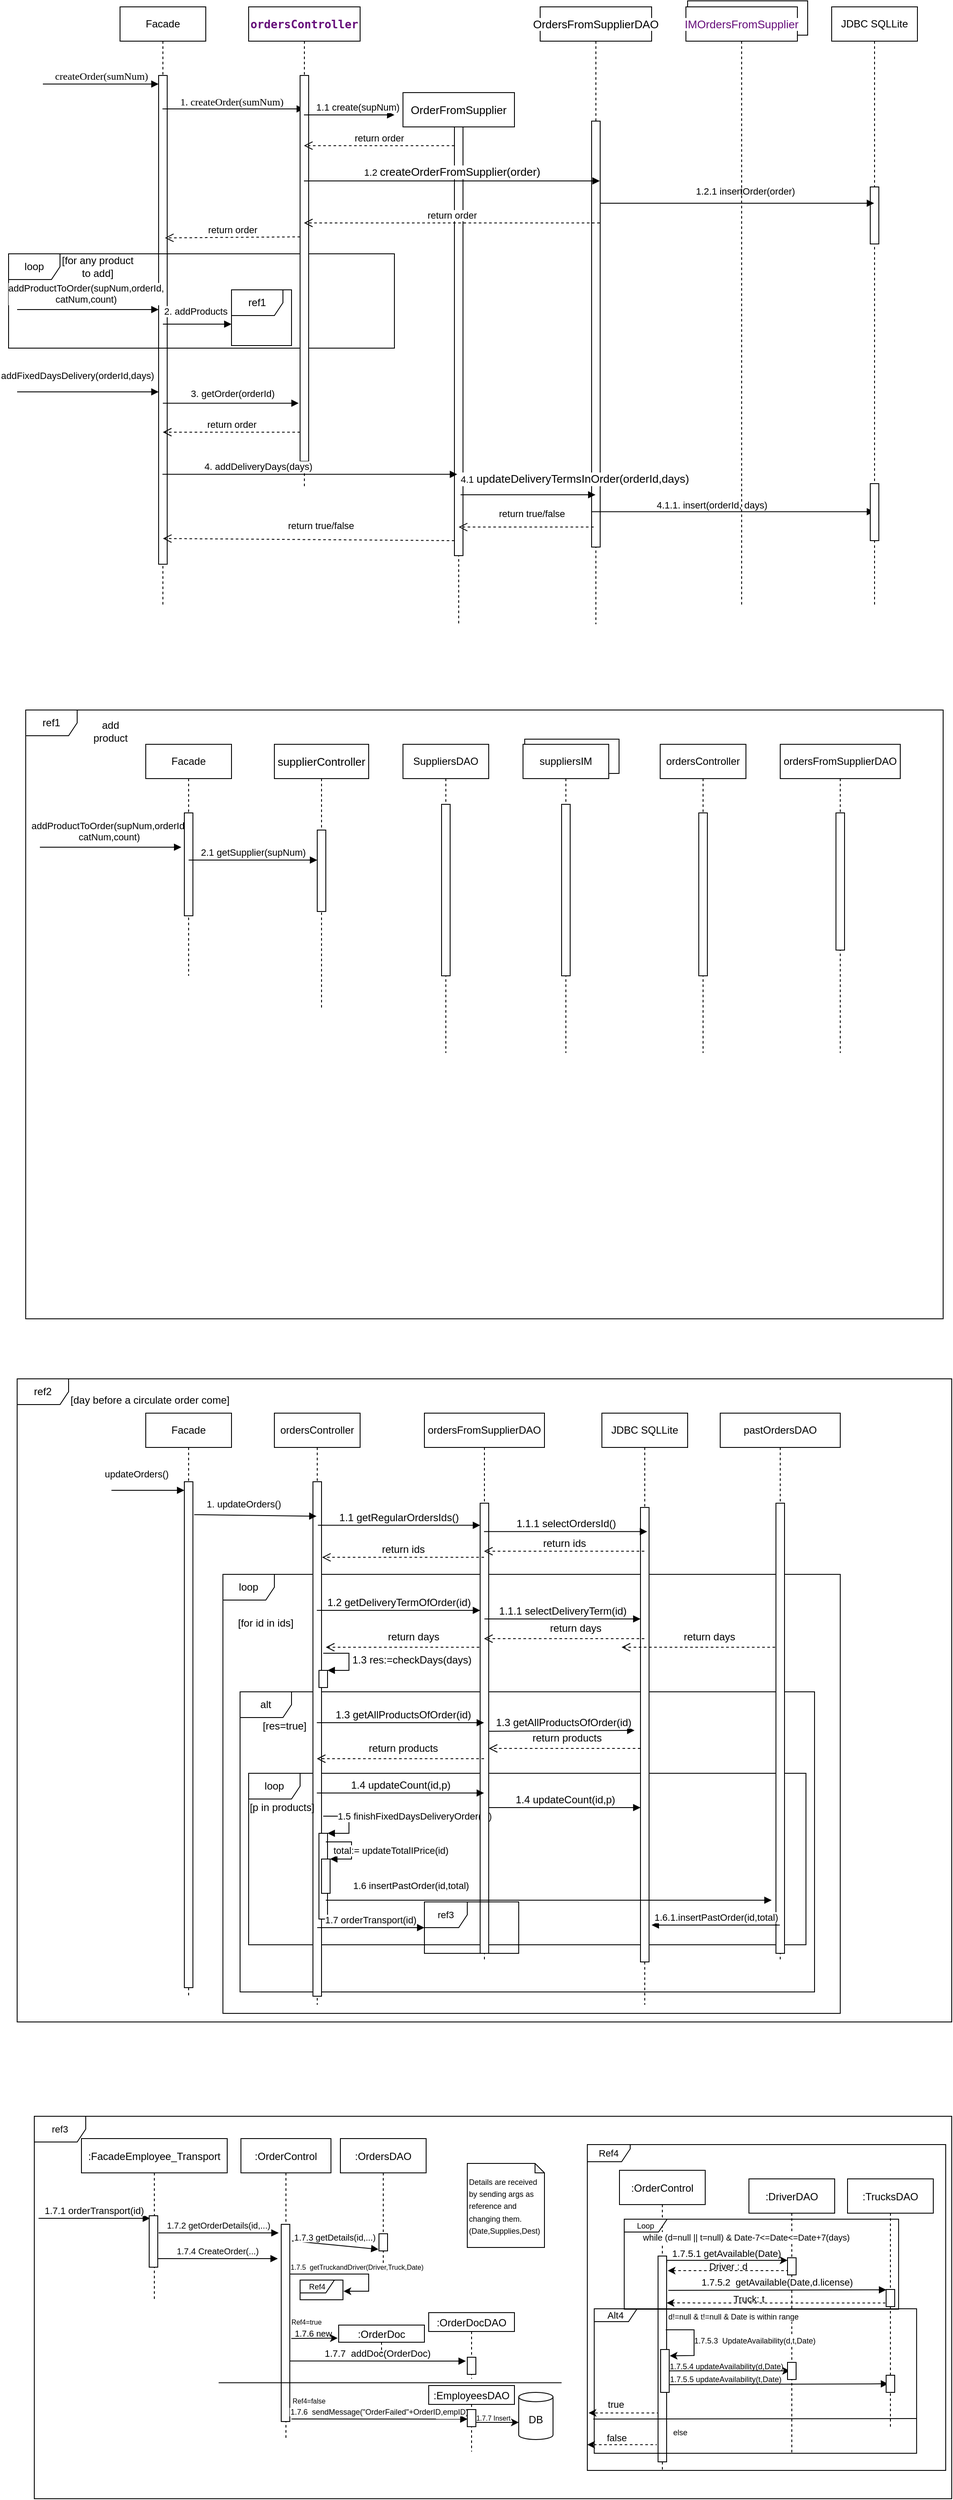 <mxfile version="19.0.2" type="device"><diagram id="cPBLE0KKitC4MTnRT4KW" name="‫עמוד-1‬"><mxGraphModel dx="1887" dy="1180" grid="1" gridSize="10" guides="1" tooltips="1" connect="1" arrows="1" fold="1" page="1" pageScale="1" pageWidth="1169" pageHeight="827" math="0" shadow="0"><root><mxCell id="0"/><mxCell id="1" parent="0"/><mxCell id="WtmdSHkWDEPnyB81uLNE-88" value="ref2" style="shape=umlFrame;whiteSpace=wrap;html=1;fontFamily=Helvetica;fontColor=#000000;" parent="1" vertex="1"><mxGeometry x="20" y="1670" width="1090" height="750" as="geometry"/></mxCell><mxCell id="pAGz-KxnGS4Rv9tB_no6-17" value="loop" style="shape=umlFrame;whiteSpace=wrap;html=1;fontFamily=Helvetica;fontSize=12;" parent="1" vertex="1"><mxGeometry x="260" y="1898" width="720" height="512" as="geometry"/></mxCell><mxCell id="pAGz-KxnGS4Rv9tB_no6-19" value="alt" style="shape=umlFrame;whiteSpace=wrap;html=1;fontFamily=Helvetica;fontSize=12;" parent="1" vertex="1"><mxGeometry x="280" y="2035" width="670" height="350" as="geometry"/></mxCell><mxCell id="pAGz-KxnGS4Rv9tB_no6-31" value="loop" style="shape=umlFrame;whiteSpace=wrap;html=1;fontFamily=Helvetica;fontSize=12;" parent="1" vertex="1"><mxGeometry x="290" y="2130" width="650" height="200" as="geometry"/></mxCell><mxCell id="WtmdSHkWDEPnyB81uLNE-85" value="Object" style="html=1;fontFamily=Helvetica;fontColor=#000000;" parent="1" vertex="1"><mxGeometry x="612" y="924" width="110" height="40" as="geometry"/></mxCell><mxCell id="WtmdSHkWDEPnyB81uLNE-64" value="Object" style="html=1;fontFamily=Helvetica;" parent="1" vertex="1"><mxGeometry x="802" y="63" width="140" height="40" as="geometry"/></mxCell><mxCell id="WtmdSHkWDEPnyB81uLNE-1" value="Facade" style="shape=umlLifeline;perimeter=lifelinePerimeter;whiteSpace=wrap;html=1;container=1;collapsible=0;recursiveResize=0;outlineConnect=0;" parent="1" vertex="1"><mxGeometry x="140" y="70" width="100" height="700" as="geometry"/></mxCell><mxCell id="WtmdSHkWDEPnyB81uLNE-18" value="createOrder(sumNum)" style="html=1;verticalAlign=bottom;endArrow=block;entryX=0;entryY=0;labelBackgroundColor=none;fontFamily=Verdana;fontSize=12;edgeStyle=elbowEdgeStyle;elbow=vertical;" parent="WtmdSHkWDEPnyB81uLNE-1" edge="1"><mxGeometry relative="1" as="geometry"><mxPoint x="-90" y="90" as="sourcePoint"/><mxPoint x="45" y="90" as="targetPoint"/><mxPoint as="offset"/></mxGeometry></mxCell><mxCell id="WtmdSHkWDEPnyB81uLNE-33" value="" style="html=1;points=[];perimeter=orthogonalPerimeter;" parent="WtmdSHkWDEPnyB81uLNE-1" vertex="1"><mxGeometry x="45" y="80" width="10" height="570" as="geometry"/></mxCell><mxCell id="WtmdSHkWDEPnyB81uLNE-49" value="addFixedDaysDelivery(orderId,days)" style="html=1;verticalAlign=bottom;endArrow=block;rounded=0;fontFamily=Helvetica;" parent="WtmdSHkWDEPnyB81uLNE-1" edge="1"><mxGeometry x="-0.151" y="10" width="80" relative="1" as="geometry"><mxPoint x="-120" y="449" as="sourcePoint"/><mxPoint x="45" y="449" as="targetPoint"/><mxPoint as="offset"/></mxGeometry></mxCell><mxCell id="WtmdSHkWDEPnyB81uLNE-71" value="loop" style="shape=umlFrame;whiteSpace=wrap;html=1;fontFamily=Helvetica;" parent="WtmdSHkWDEPnyB81uLNE-1" vertex="1"><mxGeometry x="-130" y="288" width="450" height="110" as="geometry"/></mxCell><mxCell id="WtmdSHkWDEPnyB81uLNE-16" value="1. createOrder(sumNum)" style="html=1;verticalAlign=bottom;endArrow=block;labelBackgroundColor=none;fontFamily=Verdana;fontSize=12;edgeStyle=elbowEdgeStyle;elbow=vertical;" parent="1" edge="1"><mxGeometry x="-0.024" y="-1" relative="1" as="geometry"><mxPoint x="189.5" y="189" as="sourcePoint"/><mxPoint as="offset"/><Array as="points"><mxPoint x="270" y="189"/><mxPoint x="280" y="62"/><mxPoint x="690" y="62"/></Array><mxPoint x="354.5" y="189" as="targetPoint"/></mxGeometry></mxCell><mxCell id="WtmdSHkWDEPnyB81uLNE-3" value="ref1" style="shape=umlFrame;whiteSpace=wrap;html=1;" parent="1" vertex="1"><mxGeometry x="30" y="890" width="1070" height="710" as="geometry"/></mxCell><mxCell id="WtmdSHkWDEPnyB81uLNE-32" value="&lt;pre style=&quot;background-color: rgb(255, 255, 255); font-family: &amp;quot;JetBrains Mono&amp;quot;, monospace; font-size: 9.8pt;&quot;&gt;&lt;span style=&quot;color:#660e7a;font-weight:bold;&quot;&gt;ordersController&lt;/span&gt;&lt;/pre&gt;" style="shape=umlLifeline;perimeter=lifelinePerimeter;whiteSpace=wrap;html=1;container=1;collapsible=0;recursiveResize=0;outlineConnect=0;" parent="1" vertex="1"><mxGeometry x="290" y="70" width="130" height="560" as="geometry"/></mxCell><mxCell id="WtmdSHkWDEPnyB81uLNE-40" value="" style="html=1;points=[];perimeter=orthogonalPerimeter;" parent="WtmdSHkWDEPnyB81uLNE-32" vertex="1"><mxGeometry x="60" y="80" width="10" height="450" as="geometry"/></mxCell><mxCell id="WtmdSHkWDEPnyB81uLNE-52" value="ref1" style="shape=umlFrame;whiteSpace=wrap;html=1;fontFamily=Helvetica;" parent="WtmdSHkWDEPnyB81uLNE-32" vertex="1"><mxGeometry x="-20" y="330" width="70" height="65" as="geometry"/></mxCell><mxCell id="WtmdSHkWDEPnyB81uLNE-59" value="return order" style="html=1;verticalAlign=bottom;endArrow=open;dashed=1;endSize=8;rounded=0;fontFamily=Helvetica;" parent="WtmdSHkWDEPnyB81uLNE-32" edge="1"><mxGeometry relative="1" as="geometry"><mxPoint x="60" y="496" as="sourcePoint"/><mxPoint x="-100.071" y="496" as="targetPoint"/></mxGeometry></mxCell><mxCell id="WtmdSHkWDEPnyB81uLNE-34" value="&lt;pre style=&quot;background-color: rgb(255, 255, 255); font-size: 9.8pt;&quot;&gt;&lt;font face=&quot;Helvetica&quot;&gt;OrderFromSupplier&lt;/font&gt;&lt;/pre&gt;" style="shape=umlLifeline;perimeter=lifelinePerimeter;whiteSpace=wrap;html=1;container=1;collapsible=0;recursiveResize=0;outlineConnect=0;" parent="1" vertex="1"><mxGeometry x="470" y="170" width="130" height="620" as="geometry"/></mxCell><mxCell id="WtmdSHkWDEPnyB81uLNE-36" value="" style="html=1;points=[];perimeter=orthogonalPerimeter;" parent="WtmdSHkWDEPnyB81uLNE-34" vertex="1"><mxGeometry x="60" y="40" width="10" height="500" as="geometry"/></mxCell><mxCell id="WtmdSHkWDEPnyB81uLNE-70" value="return true/false" style="html=1;verticalAlign=bottom;endArrow=open;dashed=1;endSize=8;rounded=0;fontFamily=Helvetica;exitX=0.24;exitY=0.953;exitDx=0;exitDy=0;exitPerimeter=0;" parent="WtmdSHkWDEPnyB81uLNE-34" edge="1"><mxGeometry x="-0.083" y="-7" relative="1" as="geometry"><mxPoint x="60.0" y="522.503" as="sourcePoint"/><mxPoint x="-280" y="520" as="targetPoint"/><mxPoint as="offset"/></mxGeometry></mxCell><mxCell id="WtmdSHkWDEPnyB81uLNE-35" value="1.1 create(supNum)" style="html=1;verticalAlign=bottom;endArrow=block;rounded=0;" parent="1" edge="1"><mxGeometry x="0.162" width="80" relative="1" as="geometry"><mxPoint x="354.5" y="196" as="sourcePoint"/><mxPoint x="460" y="196" as="targetPoint"/><mxPoint x="1" as="offset"/></mxGeometry></mxCell><mxCell id="WtmdSHkWDEPnyB81uLNE-37" value="return order" style="html=1;verticalAlign=bottom;endArrow=open;dashed=1;endSize=8;rounded=0;exitX=0;exitY=0.236;exitDx=0;exitDy=0;exitPerimeter=0;" parent="1" edge="1"><mxGeometry relative="1" as="geometry"><mxPoint x="530" y="231.84" as="sourcePoint"/><mxPoint x="354.5" y="231.84" as="targetPoint"/></mxGeometry></mxCell><mxCell id="WtmdSHkWDEPnyB81uLNE-39" value="&lt;pre style=&quot;background-color: rgb(255, 255, 255); font-size: 9.8pt;&quot;&gt;&lt;font face=&quot;Helvetica&quot;&gt;OrdersFromSupplierDAO&lt;/font&gt;&lt;/pre&gt;" style="shape=umlLifeline;perimeter=lifelinePerimeter;whiteSpace=wrap;html=1;container=1;collapsible=0;recursiveResize=0;outlineConnect=0;" parent="1" vertex="1"><mxGeometry x="630" y="70" width="130" height="720" as="geometry"/></mxCell><mxCell id="WtmdSHkWDEPnyB81uLNE-41" value="" style="html=1;points=[];perimeter=orthogonalPerimeter;" parent="WtmdSHkWDEPnyB81uLNE-39" vertex="1"><mxGeometry x="60" y="133.25" width="10" height="496.75" as="geometry"/></mxCell><mxCell id="WtmdSHkWDEPnyB81uLNE-68" value="4.1.1. insert(orderId, days)" style="html=1;verticalAlign=bottom;endArrow=block;rounded=0;fontFamily=Helvetica;" parent="WtmdSHkWDEPnyB81uLNE-39" target="WtmdSHkWDEPnyB81uLNE-44" edge="1"><mxGeometry x="-0.15" y="-1" width="80" relative="1" as="geometry"><mxPoint x="60" y="588.75" as="sourcePoint"/><mxPoint x="140" y="588.75" as="targetPoint"/><mxPoint as="offset"/></mxGeometry></mxCell><mxCell id="WtmdSHkWDEPnyB81uLNE-42" value="1.2&amp;nbsp;&lt;span style=&quot;font-size: 9.8pt;&quot;&gt;createOrderFromSupplier(order)&lt;/span&gt;" style="html=1;verticalAlign=bottom;endArrow=block;rounded=0;" parent="1" edge="1"><mxGeometry width="80" relative="1" as="geometry"><mxPoint x="354.5" y="273" as="sourcePoint"/><mxPoint x="699.5" y="273" as="targetPoint"/></mxGeometry></mxCell><mxCell id="WtmdSHkWDEPnyB81uLNE-43" value="return order" style="html=1;verticalAlign=bottom;endArrow=open;dashed=1;endSize=8;rounded=0;fontFamily=Helvetica;" parent="1" edge="1"><mxGeometry relative="1" as="geometry"><mxPoint x="699.5" y="322" as="sourcePoint"/><mxPoint x="354.5" y="322" as="targetPoint"/></mxGeometry></mxCell><mxCell id="WtmdSHkWDEPnyB81uLNE-44" value="JDBC SQLLite" style="shape=umlLifeline;perimeter=lifelinePerimeter;whiteSpace=wrap;html=1;container=1;collapsible=0;recursiveResize=0;outlineConnect=0;" parent="1" vertex="1"><mxGeometry x="970" y="70" width="100" height="700" as="geometry"/></mxCell><mxCell id="WtmdSHkWDEPnyB81uLNE-45" value="" style="html=1;points=[];perimeter=orthogonalPerimeter;" parent="WtmdSHkWDEPnyB81uLNE-44" vertex="1"><mxGeometry x="45" y="210" width="10" height="66.5" as="geometry"/></mxCell><mxCell id="WtmdSHkWDEPnyB81uLNE-66" value="" style="html=1;points=[];perimeter=orthogonalPerimeter;" parent="WtmdSHkWDEPnyB81uLNE-44" vertex="1"><mxGeometry x="45" y="556" width="10" height="66.5" as="geometry"/></mxCell><mxCell id="WtmdSHkWDEPnyB81uLNE-47" value="1.2.1 insertOrder(order)" style="html=1;verticalAlign=bottom;endArrow=block;rounded=0;fontFamily=Helvetica;" parent="1" target="WtmdSHkWDEPnyB81uLNE-44" edge="1"><mxGeometry x="0.058" y="5" width="80" relative="1" as="geometry"><mxPoint x="699.5" y="299" as="sourcePoint"/><mxPoint x="889.5" y="299" as="targetPoint"/><mxPoint as="offset"/></mxGeometry></mxCell><mxCell id="WtmdSHkWDEPnyB81uLNE-51" value="addProductToOrder(supNum,orderId,&lt;br&gt;catNum,count)" style="html=1;verticalAlign=bottom;endArrow=block;rounded=0;fontFamily=Helvetica;" parent="1" edge="1"><mxGeometry x="-0.03" y="3" width="80" relative="1" as="geometry"><mxPoint x="20" y="423" as="sourcePoint"/><mxPoint x="185" y="423" as="targetPoint"/><mxPoint as="offset"/></mxGeometry></mxCell><mxCell id="WtmdSHkWDEPnyB81uLNE-53" value="" style="html=1;verticalAlign=bottom;endArrow=block;rounded=0;fontFamily=Helvetica;" parent="1" edge="1"><mxGeometry width="80" relative="1" as="geometry"><mxPoint x="190" y="440" as="sourcePoint"/><mxPoint x="270" y="440" as="targetPoint"/></mxGeometry></mxCell><mxCell id="WtmdSHkWDEPnyB81uLNE-57" value="2. addProducts" style="edgeLabel;html=1;align=center;verticalAlign=middle;resizable=0;points=[];fontFamily=Helvetica;" parent="WtmdSHkWDEPnyB81uLNE-53" vertex="1" connectable="0"><mxGeometry x="-0.178" y="9" relative="1" as="geometry"><mxPoint x="5" y="-6" as="offset"/></mxGeometry></mxCell><mxCell id="WtmdSHkWDEPnyB81uLNE-55" value="3. getOrder(orderId)" style="html=1;verticalAlign=bottom;endArrow=block;rounded=0;fontFamily=Helvetica;entryX=-0.16;entryY=0.796;entryDx=0;entryDy=0;entryPerimeter=0;" parent="1" edge="1"><mxGeometry x="0.013" y="2" width="80" relative="1" as="geometry"><mxPoint x="189.929" y="532.2" as="sourcePoint"/><mxPoint x="348.4" y="532.2" as="targetPoint"/><mxPoint x="1" as="offset"/></mxGeometry></mxCell><mxCell id="WtmdSHkWDEPnyB81uLNE-48" value="return order" style="html=1;verticalAlign=bottom;endArrow=open;dashed=1;endSize=8;rounded=0;fontFamily=Helvetica;exitX=0;exitY=0.456;exitDx=0;exitDy=0;exitPerimeter=0;entryX=0.737;entryY=0.397;entryDx=0;entryDy=0;entryPerimeter=0;" parent="1" edge="1"><mxGeometry relative="1" as="geometry"><mxPoint x="350" y="338.2" as="sourcePoint"/><mxPoint x="192.37" y="339.44" as="targetPoint"/></mxGeometry></mxCell><mxCell id="WtmdSHkWDEPnyB81uLNE-62" value="4. addDeliveryDays(days)" style="html=1;verticalAlign=bottom;endArrow=block;rounded=0;fontFamily=Helvetica;entryX=0.32;entryY=0.928;entryDx=0;entryDy=0;entryPerimeter=0;" parent="1" edge="1"><mxGeometry x="-0.357" width="80" relative="1" as="geometry"><mxPoint x="189.5" y="615.16" as="sourcePoint"/><mxPoint x="533.2" y="615.16" as="targetPoint"/><mxPoint x="1" as="offset"/></mxGeometry></mxCell><mxCell id="WtmdSHkWDEPnyB81uLNE-63" value="&lt;pre style=&quot;background-color: rgb(255, 255, 255); font-size: 9.8pt;&quot;&gt;&lt;span style=&quot;color: rgb(102, 14, 122);&quot;&gt;&lt;font style=&quot;&quot; face=&quot;Helvetica&quot;&gt;IMOrdersFromSupplier&lt;/font&gt;&lt;/span&gt;&lt;/pre&gt;" style="shape=umlLifeline;perimeter=lifelinePerimeter;whiteSpace=wrap;html=1;container=1;collapsible=0;recursiveResize=0;outlineConnect=0;fontFamily=Helvetica;" parent="1" vertex="1"><mxGeometry x="800" y="70" width="130" height="700" as="geometry"/></mxCell><mxCell id="WtmdSHkWDEPnyB81uLNE-65" value="4.1&amp;nbsp;&lt;span style=&quot;font-size: 9.8pt;&quot;&gt;updateDeliveryTermsInOrder(orderId,days)&lt;/span&gt;" style="html=1;verticalAlign=bottom;endArrow=block;rounded=0;fontFamily=Helvetica;exitX=0.72;exitY=0.91;exitDx=0;exitDy=0;exitPerimeter=0;" parent="1" edge="1"><mxGeometry x="0.689" y="8" width="80" relative="1" as="geometry"><mxPoint x="537.2" y="639" as="sourcePoint"/><mxPoint x="694.5" y="639" as="targetPoint"/><mxPoint as="offset"/></mxGeometry></mxCell><mxCell id="WtmdSHkWDEPnyB81uLNE-69" value="return true/false" style="html=1;verticalAlign=bottom;endArrow=open;dashed=1;endSize=8;rounded=0;fontFamily=Helvetica;exitX=0.24;exitY=0.953;exitDx=0;exitDy=0;exitPerimeter=0;" parent="1" source="WtmdSHkWDEPnyB81uLNE-41" target="WtmdSHkWDEPnyB81uLNE-34" edge="1"><mxGeometry x="-0.083" y="-7" relative="1" as="geometry"><mxPoint x="410" y="760" as="sourcePoint"/><mxPoint x="330" y="760" as="targetPoint"/><mxPoint as="offset"/></mxGeometry></mxCell><mxCell id="WtmdSHkWDEPnyB81uLNE-72" value="[for any product to add]" style="text;html=1;strokeColor=none;fillColor=none;align=center;verticalAlign=middle;whiteSpace=wrap;rounded=0;fontFamily=Helvetica;" parent="1" vertex="1"><mxGeometry x="69" y="358" width="90" height="30" as="geometry"/></mxCell><mxCell id="WtmdSHkWDEPnyB81uLNE-73" value="add product" style="text;html=1;strokeColor=none;fillColor=none;align=center;verticalAlign=middle;whiteSpace=wrap;rounded=0;fontFamily=Helvetica;" parent="1" vertex="1"><mxGeometry x="99" y="900" width="60" height="30" as="geometry"/></mxCell><mxCell id="WtmdSHkWDEPnyB81uLNE-74" value="addProductToOrder(supNum,orderId,&lt;br&gt;catNum,count)" style="html=1;verticalAlign=bottom;endArrow=block;rounded=0;fontFamily=Helvetica;" parent="1" edge="1"><mxGeometry x="-0.03" y="3" width="80" relative="1" as="geometry"><mxPoint x="46.5" y="1050" as="sourcePoint"/><mxPoint x="211.5" y="1050" as="targetPoint"/><mxPoint as="offset"/></mxGeometry></mxCell><mxCell id="WtmdSHkWDEPnyB81uLNE-75" value="Facade" style="shape=umlLifeline;perimeter=lifelinePerimeter;whiteSpace=wrap;html=1;container=1;collapsible=0;recursiveResize=0;outlineConnect=0;" parent="1" vertex="1"><mxGeometry x="170" y="930" width="100" height="270" as="geometry"/></mxCell><mxCell id="WtmdSHkWDEPnyB81uLNE-77" value="" style="html=1;points=[];perimeter=orthogonalPerimeter;" parent="WtmdSHkWDEPnyB81uLNE-75" vertex="1"><mxGeometry x="45" y="80" width="10" height="120" as="geometry"/></mxCell><mxCell id="WtmdSHkWDEPnyB81uLNE-80" value="&lt;pre style=&quot;background-color: rgb(255, 255, 255); font-size: 9.8pt;&quot;&gt;&lt;font style=&quot;&quot; face=&quot;Helvetica&quot;&gt;supplierController&lt;/font&gt;&lt;/pre&gt;" style="shape=umlLifeline;perimeter=lifelinePerimeter;whiteSpace=wrap;html=1;container=1;collapsible=0;recursiveResize=0;outlineConnect=0;fontFamily=Helvetica;" parent="1" vertex="1"><mxGeometry x="320" y="930" width="110" height="310" as="geometry"/></mxCell><mxCell id="WtmdSHkWDEPnyB81uLNE-82" value="" style="html=1;points=[];perimeter=orthogonalPerimeter;fontFamily=Helvetica;fontColor=#000000;" parent="WtmdSHkWDEPnyB81uLNE-80" vertex="1"><mxGeometry x="50" y="100" width="10" height="95" as="geometry"/></mxCell><mxCell id="WtmdSHkWDEPnyB81uLNE-81" value="2.1 getSupplier(supNum)" style="html=1;verticalAlign=bottom;endArrow=block;rounded=0;fontFamily=Helvetica;fontColor=#000000;" parent="1" source="WtmdSHkWDEPnyB81uLNE-75" target="WtmdSHkWDEPnyB81uLNE-82" edge="1"><mxGeometry width="80" relative="1" as="geometry"><mxPoint x="440" y="1080" as="sourcePoint"/><mxPoint x="370" y="1080" as="targetPoint"/></mxGeometry></mxCell><mxCell id="WtmdSHkWDEPnyB81uLNE-83" value="SuppliersDAO" style="shape=umlLifeline;perimeter=lifelinePerimeter;whiteSpace=wrap;html=1;container=1;collapsible=0;recursiveResize=0;outlineConnect=0;fontFamily=Helvetica;fontColor=#000000;" parent="1" vertex="1"><mxGeometry x="470" y="930" width="100" height="360" as="geometry"/></mxCell><mxCell id="pAGz-KxnGS4Rv9tB_no6-53" value="" style="html=1;points=[];perimeter=orthogonalPerimeter;fontFamily=Helvetica;fontSize=11;" parent="WtmdSHkWDEPnyB81uLNE-83" vertex="1"><mxGeometry x="45" y="70" width="10" height="200" as="geometry"/></mxCell><mxCell id="WtmdSHkWDEPnyB81uLNE-84" value="suppliersIM" style="shape=umlLifeline;perimeter=lifelinePerimeter;whiteSpace=wrap;html=1;container=1;collapsible=0;recursiveResize=0;outlineConnect=0;fontFamily=Helvetica;fontColor=#000000;" parent="1" vertex="1"><mxGeometry x="610" y="930" width="100" height="360" as="geometry"/></mxCell><mxCell id="pAGz-KxnGS4Rv9tB_no6-52" value="" style="html=1;points=[];perimeter=orthogonalPerimeter;fontFamily=Helvetica;fontSize=11;" parent="WtmdSHkWDEPnyB81uLNE-84" vertex="1"><mxGeometry x="45" y="70" width="10" height="200" as="geometry"/></mxCell><mxCell id="WtmdSHkWDEPnyB81uLNE-86" value="ordersController" style="shape=umlLifeline;perimeter=lifelinePerimeter;whiteSpace=wrap;html=1;container=1;collapsible=0;recursiveResize=0;outlineConnect=0;fontFamily=Helvetica;fontColor=#000000;" parent="1" vertex="1"><mxGeometry x="770" y="930" width="100" height="360" as="geometry"/></mxCell><mxCell id="pAGz-KxnGS4Rv9tB_no6-54" value="" style="html=1;points=[];perimeter=orthogonalPerimeter;fontFamily=Helvetica;fontSize=11;" parent="WtmdSHkWDEPnyB81uLNE-86" vertex="1"><mxGeometry x="45" y="80" width="10" height="190" as="geometry"/></mxCell><mxCell id="WtmdSHkWDEPnyB81uLNE-87" value="ordersFromSupplierDAO" style="shape=umlLifeline;perimeter=lifelinePerimeter;whiteSpace=wrap;html=1;container=1;collapsible=0;recursiveResize=0;outlineConnect=0;fontFamily=Helvetica;fontColor=#000000;" parent="1" vertex="1"><mxGeometry x="910" y="930" width="140" height="360" as="geometry"/></mxCell><mxCell id="pAGz-KxnGS4Rv9tB_no6-55" value="" style="html=1;points=[];perimeter=orthogonalPerimeter;fontFamily=Helvetica;fontSize=11;" parent="WtmdSHkWDEPnyB81uLNE-87" vertex="1"><mxGeometry x="65" y="80" width="10" height="160" as="geometry"/></mxCell><mxCell id="WtmdSHkWDEPnyB81uLNE-89" value="[day before a circulate order come]" style="text;html=1;strokeColor=none;fillColor=none;align=center;verticalAlign=middle;whiteSpace=wrap;rounded=0;fontFamily=Helvetica;fontColor=#000000;" parent="1" vertex="1"><mxGeometry x="70" y="1680" width="210" height="30" as="geometry"/></mxCell><mxCell id="pAGz-KxnGS4Rv9tB_no6-1" value="Facade" style="shape=umlLifeline;perimeter=lifelinePerimeter;whiteSpace=wrap;html=1;container=1;collapsible=0;recursiveResize=0;outlineConnect=0;" parent="1" vertex="1"><mxGeometry x="170" y="1710" width="100" height="680" as="geometry"/></mxCell><mxCell id="pAGz-KxnGS4Rv9tB_no6-2" value="" style="html=1;points=[];perimeter=orthogonalPerimeter;" parent="pAGz-KxnGS4Rv9tB_no6-1" vertex="1"><mxGeometry x="45" y="80" width="10" height="590" as="geometry"/></mxCell><mxCell id="pAGz-KxnGS4Rv9tB_no6-5" value="updateOrders()" style="html=1;verticalAlign=bottom;endArrow=block;rounded=0;" parent="pAGz-KxnGS4Rv9tB_no6-1" edge="1"><mxGeometry x="-0.294" y="10" width="80" relative="1" as="geometry"><mxPoint x="-40" y="90" as="sourcePoint"/><mxPoint x="45" y="90" as="targetPoint"/><mxPoint x="-1" as="offset"/></mxGeometry></mxCell><mxCell id="pAGz-KxnGS4Rv9tB_no6-3" value="ordersController" style="shape=umlLifeline;perimeter=lifelinePerimeter;whiteSpace=wrap;html=1;container=1;collapsible=0;recursiveResize=0;outlineConnect=0;fontFamily=Helvetica;fontColor=#000000;" parent="1" vertex="1"><mxGeometry x="320" y="1710" width="100" height="690" as="geometry"/></mxCell><mxCell id="pAGz-KxnGS4Rv9tB_no6-4" value="" style="html=1;points=[];perimeter=orthogonalPerimeter;" parent="pAGz-KxnGS4Rv9tB_no6-3" vertex="1"><mxGeometry x="45" y="80" width="10" height="600" as="geometry"/></mxCell><mxCell id="pAGz-KxnGS4Rv9tB_no6-25" value="" style="html=1;points=[];perimeter=orthogonalPerimeter;fontFamily=Helvetica;fontSize=12;" parent="pAGz-KxnGS4Rv9tB_no6-3" vertex="1"><mxGeometry x="52" y="300" width="10" height="20" as="geometry"/></mxCell><mxCell id="pAGz-KxnGS4Rv9tB_no6-26" value="1.3 res:=checkDays(days)" style="edgeStyle=orthogonalEdgeStyle;html=1;align=left;spacingLeft=2;endArrow=block;rounded=0;entryX=1;entryY=0;fontFamily=Helvetica;fontSize=12;" parent="pAGz-KxnGS4Rv9tB_no6-3" target="pAGz-KxnGS4Rv9tB_no6-25" edge="1"><mxGeometry relative="1" as="geometry"><mxPoint x="57" y="280" as="sourcePoint"/><Array as="points"><mxPoint x="87" y="280"/></Array></mxGeometry></mxCell><mxCell id="pAGz-KxnGS4Rv9tB_no6-18" value="[for id in ids]" style="text;html=1;strokeColor=none;fillColor=none;align=center;verticalAlign=middle;whiteSpace=wrap;rounded=0;fontFamily=Helvetica;fontSize=12;" parent="pAGz-KxnGS4Rv9tB_no6-3" vertex="1"><mxGeometry x="-50" y="230" width="80" height="30" as="geometry"/></mxCell><mxCell id="pAGz-KxnGS4Rv9tB_no6-38" value="" style="html=1;points=[];perimeter=orthogonalPerimeter;fontFamily=Helvetica;fontSize=11;" parent="pAGz-KxnGS4Rv9tB_no6-3" vertex="1"><mxGeometry x="52" y="490" width="10" height="100" as="geometry"/></mxCell><mxCell id="pAGz-KxnGS4Rv9tB_no6-39" value="&lt;span style=&quot;text-align: center;&quot;&gt;1.5&amp;nbsp;finishFixedDaysDeliveryOrder(id)&lt;/span&gt;" style="edgeStyle=orthogonalEdgeStyle;html=1;align=left;spacingLeft=2;endArrow=block;rounded=0;entryX=1;entryY=0;fontFamily=Helvetica;fontSize=11;" parent="pAGz-KxnGS4Rv9tB_no6-3" target="pAGz-KxnGS4Rv9tB_no6-38" edge="1"><mxGeometry x="-0.653" relative="1" as="geometry"><mxPoint x="57" y="470" as="sourcePoint"/><Array as="points"><mxPoint x="87" y="470"/></Array><mxPoint as="offset"/></mxGeometry></mxCell><mxCell id="pAGz-KxnGS4Rv9tB_no6-40" value="" style="html=1;points=[];perimeter=orthogonalPerimeter;fontFamily=Helvetica;fontSize=11;" parent="pAGz-KxnGS4Rv9tB_no6-3" vertex="1"><mxGeometry x="55" y="520" width="10" height="40" as="geometry"/></mxCell><mxCell id="pAGz-KxnGS4Rv9tB_no6-41" value="&lt;font style=&quot;font-size: 11px;&quot;&gt;total:=&amp;nbsp;updateTotalIPrice(id)&lt;/font&gt;" style="edgeStyle=orthogonalEdgeStyle;html=1;align=left;spacingLeft=2;endArrow=block;rounded=0;entryX=1;entryY=0;fontFamily=Helvetica;fontSize=11;" parent="pAGz-KxnGS4Rv9tB_no6-3" target="pAGz-KxnGS4Rv9tB_no6-40" edge="1"><mxGeometry x="1" y="-10" relative="1" as="geometry"><mxPoint x="60" y="500" as="sourcePoint"/><Array as="points"><mxPoint x="90" y="500"/></Array><mxPoint as="offset"/></mxGeometry></mxCell><mxCell id="pAGz-KxnGS4Rv9tB_no6-7" value="1. updateOrders()" style="html=1;verticalAlign=bottom;endArrow=block;rounded=0;entryX=0.42;entryY=0.067;entryDx=0;entryDy=0;entryPerimeter=0;exitX=1.148;exitY=0.065;exitDx=0;exitDy=0;exitPerimeter=0;" parent="1" source="pAGz-KxnGS4Rv9tB_no6-2" target="pAGz-KxnGS4Rv9tB_no6-4" edge="1"><mxGeometry x="-0.191" y="4" width="80" relative="1" as="geometry"><mxPoint x="230" y="1824.71" as="sourcePoint"/><mxPoint x="315" y="1824.71" as="targetPoint"/><mxPoint as="offset"/></mxGeometry></mxCell><mxCell id="pAGz-KxnGS4Rv9tB_no6-8" value="ordersFromSupplierDAO" style="shape=umlLifeline;perimeter=lifelinePerimeter;whiteSpace=wrap;html=1;container=1;collapsible=0;recursiveResize=0;outlineConnect=0;fontFamily=Helvetica;fontColor=#000000;" parent="1" vertex="1"><mxGeometry x="495" y="1710" width="140" height="640" as="geometry"/></mxCell><mxCell id="pAGz-KxnGS4Rv9tB_no6-10" value="" style="html=1;points=[];perimeter=orthogonalPerimeter;fontFamily=Helvetica;" parent="pAGz-KxnGS4Rv9tB_no6-8" vertex="1"><mxGeometry x="65" y="105" width="10" height="525" as="geometry"/></mxCell><mxCell id="pAGz-KxnGS4Rv9tB_no6-24" value="return days" style="html=1;verticalAlign=bottom;endArrow=open;dashed=1;endSize=8;rounded=0;fontFamily=Helvetica;fontSize=12;" parent="pAGz-KxnGS4Rv9tB_no6-8" edge="1"><mxGeometry x="-0.128" y="-3" relative="1" as="geometry"><mxPoint x="64" y="273" as="sourcePoint"/><mxPoint x="-115" y="273" as="targetPoint"/><mxPoint x="1" as="offset"/></mxGeometry></mxCell><mxCell id="pAGz-KxnGS4Rv9tB_no6-48" value="ref3" style="shape=umlFrame;whiteSpace=wrap;html=1;fontFamily=Helvetica;fontSize=11;width=50;height=30;" parent="pAGz-KxnGS4Rv9tB_no6-8" vertex="1"><mxGeometry y="570" width="110" height="60" as="geometry"/></mxCell><mxCell id="pAGz-KxnGS4Rv9tB_no6-9" value="&lt;font style=&quot;font-size: 12px;&quot;&gt;1.1&amp;nbsp;getRegularOrdersIds()&lt;/font&gt;" style="html=1;verticalAlign=bottom;endArrow=block;rounded=0;exitX=0.58;exitY=0.473;exitDx=0;exitDy=0;exitPerimeter=0;" parent="1" target="pAGz-KxnGS4Rv9tB_no6-10" edge="1"><mxGeometry width="80" relative="1" as="geometry"><mxPoint x="370.8" y="1840.76" as="sourcePoint"/><mxPoint x="564.5" y="1840.76" as="targetPoint"/></mxGeometry></mxCell><mxCell id="pAGz-KxnGS4Rv9tB_no6-11" value="return ids" style="html=1;verticalAlign=bottom;endArrow=open;dashed=1;endSize=8;rounded=0;fontFamily=Helvetica;fontSize=12;entryX=1.06;entryY=0.593;entryDx=0;entryDy=0;entryPerimeter=0;" parent="1" edge="1"><mxGeometry relative="1" as="geometry"><mxPoint x="564.5" y="1878.16" as="sourcePoint"/><mxPoint x="375.6" y="1878.16" as="targetPoint"/></mxGeometry></mxCell><mxCell id="pAGz-KxnGS4Rv9tB_no6-12" value="JDBC SQLLite" style="shape=umlLifeline;perimeter=lifelinePerimeter;whiteSpace=wrap;html=1;container=1;collapsible=0;recursiveResize=0;outlineConnect=0;" parent="1" vertex="1"><mxGeometry x="702" y="1710" width="100" height="690" as="geometry"/></mxCell><mxCell id="pAGz-KxnGS4Rv9tB_no6-13" value="" style="html=1;points=[];perimeter=orthogonalPerimeter;" parent="pAGz-KxnGS4Rv9tB_no6-12" vertex="1"><mxGeometry x="45" y="110" width="10" height="530" as="geometry"/></mxCell><mxCell id="pAGz-KxnGS4Rv9tB_no6-21" value="1.1.1 selectDeliveryTerm(id)" style="html=1;verticalAlign=bottom;endArrow=block;rounded=0;fontFamily=Helvetica;fontSize=12;entryX=0.528;entryY=0.414;entryDx=0;entryDy=0;entryPerimeter=0;" parent="pAGz-KxnGS4Rv9tB_no6-12" source="pAGz-KxnGS4Rv9tB_no6-8" edge="1"><mxGeometry width="80" relative="1" as="geometry"><mxPoint x="-145.3" y="240.0" as="sourcePoint"/><mxPoint x="45" y="240.0" as="targetPoint"/></mxGeometry></mxCell><mxCell id="pAGz-KxnGS4Rv9tB_no6-34" value="1.3&amp;nbsp;&lt;font style=&quot;font-size: 12px;&quot;&gt;getAllProductsOfOrder(id)&lt;/font&gt;" style="html=1;verticalAlign=bottom;endArrow=block;rounded=0;fontFamily=Helvetica;fontSize=12;" parent="pAGz-KxnGS4Rv9tB_no6-12" edge="1"><mxGeometry x="0.031" width="80" relative="1" as="geometry"><mxPoint x="-132" y="371" as="sourcePoint"/><mxPoint x="38" y="370" as="targetPoint"/><mxPoint as="offset"/></mxGeometry></mxCell><mxCell id="pAGz-KxnGS4Rv9tB_no6-35" value="return products" style="html=1;verticalAlign=bottom;endArrow=open;dashed=1;endSize=8;rounded=0;fontFamily=Helvetica;fontSize=12;" parent="pAGz-KxnGS4Rv9tB_no6-12" edge="1"><mxGeometry x="-0.031" y="-3" relative="1" as="geometry"><mxPoint x="45" y="391" as="sourcePoint"/><mxPoint x="-132" y="391" as="targetPoint"/><mxPoint as="offset"/></mxGeometry></mxCell><mxCell id="pAGz-KxnGS4Rv9tB_no6-36" value="&lt;font style=&quot;font-size: 12px;&quot;&gt;1.4&amp;nbsp;updateCount(id,p)&lt;/font&gt;" style="html=1;verticalAlign=bottom;endArrow=block;rounded=0;fontFamily=Helvetica;fontSize=12;" parent="pAGz-KxnGS4Rv9tB_no6-12" edge="1"><mxGeometry width="80" relative="1" as="geometry"><mxPoint x="-132" y="460" as="sourcePoint"/><mxPoint x="45" y="460" as="targetPoint"/></mxGeometry></mxCell><mxCell id="pAGz-KxnGS4Rv9tB_no6-15" value="1.1.1 selectOrdersId()" style="html=1;verticalAlign=bottom;endArrow=block;rounded=0;fontFamily=Helvetica;fontSize=12;entryX=0.528;entryY=0.414;entryDx=0;entryDy=0;entryPerimeter=0;" parent="1" edge="1"><mxGeometry width="80" relative="1" as="geometry"><mxPoint x="564.5" y="1848.14" as="sourcePoint"/><mxPoint x="754.8" y="1848.14" as="targetPoint"/></mxGeometry></mxCell><mxCell id="pAGz-KxnGS4Rv9tB_no6-16" value="return ids" style="html=1;verticalAlign=bottom;endArrow=open;dashed=1;endSize=8;rounded=0;fontFamily=Helvetica;fontSize=12;" parent="1" edge="1"><mxGeometry relative="1" as="geometry"><mxPoint x="751.5" y="1871" as="sourcePoint"/><mxPoint x="564.5" y="1871" as="targetPoint"/></mxGeometry></mxCell><mxCell id="pAGz-KxnGS4Rv9tB_no6-20" value="1.2&amp;nbsp;&lt;font style=&quot;font-size: 12px;&quot;&gt;getDeliveryTermOfOrder(id)&lt;/font&gt;" style="html=1;verticalAlign=bottom;endArrow=block;rounded=0;fontFamily=Helvetica;fontSize=12;" parent="1" edge="1"><mxGeometry width="80" relative="1" as="geometry"><mxPoint x="369.5" y="1940" as="sourcePoint"/><mxPoint x="560" y="1940" as="targetPoint"/></mxGeometry></mxCell><mxCell id="pAGz-KxnGS4Rv9tB_no6-23" value="return days" style="html=1;verticalAlign=bottom;endArrow=open;dashed=1;endSize=8;rounded=0;fontFamily=Helvetica;fontSize=12;" parent="1" edge="1"><mxGeometry x="-0.128" y="-3" relative="1" as="geometry"><mxPoint x="751.5" y="1973" as="sourcePoint"/><mxPoint x="564.5" y="1973" as="targetPoint"/><mxPoint x="1" as="offset"/></mxGeometry></mxCell><mxCell id="pAGz-KxnGS4Rv9tB_no6-27" value="[res=true]" style="text;html=1;strokeColor=none;fillColor=none;align=center;verticalAlign=middle;whiteSpace=wrap;rounded=0;fontFamily=Helvetica;fontSize=12;" parent="1" vertex="1"><mxGeometry x="302" y="2060" width="60" height="30" as="geometry"/></mxCell><mxCell id="pAGz-KxnGS4Rv9tB_no6-28" value="1.3&amp;nbsp;&lt;font style=&quot;font-size: 12px;&quot;&gt;getAllProductsOfOrder(id)&lt;/font&gt;" style="html=1;verticalAlign=bottom;endArrow=block;rounded=0;fontFamily=Helvetica;fontSize=12;" parent="1" edge="1"><mxGeometry x="0.031" width="80" relative="1" as="geometry"><mxPoint x="369.5" y="2071" as="sourcePoint"/><mxPoint x="564.5" y="2071" as="targetPoint"/><mxPoint as="offset"/></mxGeometry></mxCell><mxCell id="pAGz-KxnGS4Rv9tB_no6-29" value="return products" style="html=1;verticalAlign=bottom;endArrow=open;dashed=1;endSize=8;rounded=0;fontFamily=Helvetica;fontSize=12;" parent="1" edge="1"><mxGeometry x="-0.031" y="-3" relative="1" as="geometry"><mxPoint x="564.5" y="2113" as="sourcePoint"/><mxPoint x="369.5" y="2113" as="targetPoint"/><mxPoint as="offset"/></mxGeometry></mxCell><mxCell id="pAGz-KxnGS4Rv9tB_no6-32" value="[p in products]" style="text;html=1;strokeColor=none;fillColor=none;align=center;verticalAlign=middle;whiteSpace=wrap;rounded=0;fontFamily=Helvetica;fontSize=12;" parent="1" vertex="1"><mxGeometry x="289" y="2155" width="80" height="30" as="geometry"/></mxCell><mxCell id="pAGz-KxnGS4Rv9tB_no6-33" value="&lt;font style=&quot;font-size: 12px;&quot;&gt;1.4&amp;nbsp;updateCount(id,p)&lt;/font&gt;" style="html=1;verticalAlign=bottom;endArrow=block;rounded=0;fontFamily=Helvetica;fontSize=12;" parent="1" edge="1"><mxGeometry width="80" relative="1" as="geometry"><mxPoint x="369.5" y="2153" as="sourcePoint"/><mxPoint x="564.5" y="2153" as="targetPoint"/></mxGeometry></mxCell><mxCell id="pAGz-KxnGS4Rv9tB_no6-42" value="1.6 insertPastOrder(id,total)" style="html=1;verticalAlign=bottom;endArrow=block;rounded=0;fontFamily=Helvetica;fontSize=11;" parent="1" edge="1"><mxGeometry x="-0.622" y="8" width="80" relative="1" as="geometry"><mxPoint x="380" y="2278" as="sourcePoint"/><mxPoint x="900" y="2278" as="targetPoint"/><mxPoint as="offset"/></mxGeometry></mxCell><mxCell id="pAGz-KxnGS4Rv9tB_no6-43" value="pastOrdersDAO" style="shape=umlLifeline;perimeter=lifelinePerimeter;whiteSpace=wrap;html=1;container=1;collapsible=0;recursiveResize=0;outlineConnect=0;fontFamily=Helvetica;fontColor=#000000;" parent="1" vertex="1"><mxGeometry x="840" y="1710" width="140" height="640" as="geometry"/></mxCell><mxCell id="pAGz-KxnGS4Rv9tB_no6-44" value="" style="html=1;points=[];perimeter=orthogonalPerimeter;fontFamily=Helvetica;" parent="pAGz-KxnGS4Rv9tB_no6-43" vertex="1"><mxGeometry x="65" y="105" width="10" height="525" as="geometry"/></mxCell><mxCell id="pAGz-KxnGS4Rv9tB_no6-45" value="return days" style="html=1;verticalAlign=bottom;endArrow=open;dashed=1;endSize=8;rounded=0;fontFamily=Helvetica;fontSize=12;" parent="pAGz-KxnGS4Rv9tB_no6-43" edge="1"><mxGeometry x="-0.128" y="-3" relative="1" as="geometry"><mxPoint x="64" y="273" as="sourcePoint"/><mxPoint x="-115" y="273" as="targetPoint"/><mxPoint x="1" as="offset"/></mxGeometry></mxCell><mxCell id="pAGz-KxnGS4Rv9tB_no6-47" value="1.7 orderTransport(id)" style="html=1;verticalAlign=bottom;endArrow=block;rounded=0;fontFamily=Helvetica;fontSize=11;" parent="1" target="pAGz-KxnGS4Rv9tB_no6-48" edge="1"><mxGeometry width="80" relative="1" as="geometry"><mxPoint x="370" y="2310" as="sourcePoint"/><mxPoint x="450" y="2310" as="targetPoint"/><mxPoint x="-1" as="offset"/></mxGeometry></mxCell><mxCell id="pAGz-KxnGS4Rv9tB_no6-49" value="1.6.1.insertPastOrder(id,total)" style="html=1;verticalAlign=bottom;endArrow=block;rounded=0;fontFamily=Helvetica;fontSize=11;" parent="1" edge="1"><mxGeometry width="80" relative="1" as="geometry"><mxPoint x="909.5" y="2307" as="sourcePoint"/><mxPoint x="760" y="2307" as="targetPoint"/></mxGeometry></mxCell><mxCell id="pAGz-KxnGS4Rv9tB_no6-50" value="ref3" style="shape=umlFrame;whiteSpace=wrap;html=1;fontFamily=Helvetica;fontSize=11;" parent="1" vertex="1"><mxGeometry x="40" y="2530" width="1070" height="446" as="geometry"/></mxCell><mxCell id="clIOkwuzKP0bnnRMlVfx-1" value=":OrderControl" style="shape=umlLifeline;perimeter=lifelinePerimeter;container=1;collapsible=0;recursiveResize=0;rounded=0;shadow=0;strokeWidth=1;" vertex="1" parent="1"><mxGeometry x="722.5" y="2593" width="100" height="350" as="geometry"/></mxCell><mxCell id="clIOkwuzKP0bnnRMlVfx-2" value="" style="points=[];perimeter=orthogonalPerimeter;rounded=0;shadow=0;strokeWidth=1;" vertex="1" parent="clIOkwuzKP0bnnRMlVfx-1"><mxGeometry x="45" y="100" width="10" height="240" as="geometry"/></mxCell><mxCell id="clIOkwuzKP0bnnRMlVfx-3" value="" style="endArrow=classic;html=1;rounded=0;fontSize=9;entryX=1.065;entryY=0.147;entryDx=0;entryDy=0;entryPerimeter=0;" edge="1" parent="clIOkwuzKP0bnnRMlVfx-1" target="clIOkwuzKP0bnnRMlVfx-4"><mxGeometry width="50" height="50" relative="1" as="geometry"><mxPoint x="54" y="186" as="sourcePoint"/><mxPoint x="54.69" y="216.2" as="targetPoint"/><Array as="points"><mxPoint x="87" y="186"/><mxPoint x="87" y="216"/></Array></mxGeometry></mxCell><mxCell id="clIOkwuzKP0bnnRMlVfx-4" value="" style="points=[];perimeter=orthogonalPerimeter;rounded=0;shadow=0;strokeWidth=1;" vertex="1" parent="clIOkwuzKP0bnnRMlVfx-1"><mxGeometry x="48" y="209" width="10" height="50" as="geometry"/></mxCell><mxCell id="clIOkwuzKP0bnnRMlVfx-5" value="" style="edgeStyle=orthogonalEdgeStyle;rounded=0;orthogonalLoop=1;jettySize=auto;html=1;startArrow=none;startFill=0;endArrow=classic;endFill=1;exitX=1.016;exitY=0.033;exitDx=0;exitDy=0;exitPerimeter=0;" edge="1" parent="clIOkwuzKP0bnnRMlVfx-1"><mxGeometry relative="1" as="geometry"><mxPoint x="58.0" y="233.82" as="sourcePoint"/><mxPoint x="198.84" y="233.888" as="targetPoint"/><Array as="points"><mxPoint x="159.84" y="233.87"/><mxPoint x="159.84" y="233.87"/></Array></mxGeometry></mxCell><mxCell id="clIOkwuzKP0bnnRMlVfx-6" value="" style="verticalAlign=bottom;endArrow=block;entryX=0.016;entryY=0.019;shadow=0;strokeWidth=1;entryDx=0;entryDy=0;entryPerimeter=0;exitX=1.075;exitY=0.269;exitDx=0;exitDy=0;exitPerimeter=0;" edge="1" parent="clIOkwuzKP0bnnRMlVfx-1"><mxGeometry relative="1" as="geometry"><mxPoint x="58.0" y="249.97" as="sourcePoint"/><mxPoint x="313.41" y="249" as="targetPoint"/></mxGeometry></mxCell><mxCell id="clIOkwuzKP0bnnRMlVfx-7" value=":DriverDAO" style="shape=umlLifeline;perimeter=lifelinePerimeter;container=1;collapsible=0;recursiveResize=0;rounded=0;shadow=0;strokeWidth=1;" vertex="1" parent="1"><mxGeometry x="873.5" y="2603" width="100" height="320" as="geometry"/></mxCell><mxCell id="clIOkwuzKP0bnnRMlVfx-8" value="" style="points=[];perimeter=orthogonalPerimeter;rounded=0;shadow=0;strokeWidth=1;" vertex="1" parent="clIOkwuzKP0bnnRMlVfx-7"><mxGeometry x="45" y="92" width="10" height="20" as="geometry"/></mxCell><mxCell id="clIOkwuzKP0bnnRMlVfx-9" value="Truck: t" style="text;html=1;align=center;verticalAlign=middle;resizable=0;points=[];autosize=1;strokeColor=none;fillColor=none;fontSize=11;" vertex="1" parent="clIOkwuzKP0bnnRMlVfx-7"><mxGeometry x="-26" y="130" width="50" height="20" as="geometry"/></mxCell><mxCell id="clIOkwuzKP0bnnRMlVfx-10" value="" style="points=[];perimeter=orthogonalPerimeter;rounded=0;shadow=0;strokeWidth=1;" vertex="1" parent="clIOkwuzKP0bnnRMlVfx-7"><mxGeometry x="45" y="214" width="10" height="20" as="geometry"/></mxCell><mxCell id="clIOkwuzKP0bnnRMlVfx-11" value=":TrucksDAO" style="shape=umlLifeline;perimeter=lifelinePerimeter;container=1;collapsible=0;recursiveResize=0;rounded=0;shadow=0;strokeWidth=1;" vertex="1" parent="1"><mxGeometry x="988.5" y="2603" width="100" height="290" as="geometry"/></mxCell><mxCell id="clIOkwuzKP0bnnRMlVfx-12" value="" style="points=[];perimeter=orthogonalPerimeter;rounded=0;shadow=0;strokeWidth=1;" vertex="1" parent="clIOkwuzKP0bnnRMlVfx-11"><mxGeometry x="45" y="129" width="10" height="20" as="geometry"/></mxCell><mxCell id="clIOkwuzKP0bnnRMlVfx-13" value="" style="edgeStyle=orthogonalEdgeStyle;rounded=0;orthogonalLoop=1;jettySize=auto;html=1;startArrow=classic;startFill=1;endArrow=none;endFill=0;dashed=1;exitX=1.02;exitY=0.857;exitDx=0;exitDy=0;exitPerimeter=0;" edge="1" parent="clIOkwuzKP0bnnRMlVfx-11"><mxGeometry relative="1" as="geometry"><mxPoint x="-211" y="144.683" as="sourcePoint"/><mxPoint x="44" y="144.733" as="targetPoint"/><Array as="points"><mxPoint x="-36" y="145"/></Array></mxGeometry></mxCell><mxCell id="clIOkwuzKP0bnnRMlVfx-14" value="" style="points=[];perimeter=orthogonalPerimeter;rounded=0;shadow=0;strokeWidth=1;" vertex="1" parent="clIOkwuzKP0bnnRMlVfx-11"><mxGeometry x="45" y="229" width="10" height="20" as="geometry"/></mxCell><mxCell id="clIOkwuzKP0bnnRMlVfx-15" value="" style="edgeStyle=orthogonalEdgeStyle;rounded=0;orthogonalLoop=1;jettySize=auto;html=1;startArrow=none;startFill=0;endArrow=classic;endFill=1;exitX=1.016;exitY=0.033;exitDx=0;exitDy=0;exitPerimeter=0;" edge="1" parent="1" source="clIOkwuzKP0bnnRMlVfx-2" target="clIOkwuzKP0bnnRMlVfx-8"><mxGeometry relative="1" as="geometry"><mxPoint x="806.5" y="2698" as="sourcePoint"/><Array as="points"><mxPoint x="879.5" y="2698"/><mxPoint x="879.5" y="2698"/></Array></mxGeometry></mxCell><mxCell id="clIOkwuzKP0bnnRMlVfx-16" value="1.7.5.1 getAvailable(Date)" style="text;html=1;align=center;verticalAlign=middle;resizable=0;points=[];autosize=1;strokeColor=none;fillColor=none;fontSize=11;" vertex="1" parent="1"><mxGeometry x="776.5" y="2680" width="140" height="20" as="geometry"/></mxCell><mxCell id="clIOkwuzKP0bnnRMlVfx-17" value="" style="edgeStyle=orthogonalEdgeStyle;rounded=0;orthogonalLoop=1;jettySize=auto;html=1;startArrow=classic;startFill=1;endArrow=none;endFill=0;dashed=1;exitX=1.125;exitY=0.071;exitDx=0;exitDy=0;exitPerimeter=0;" edge="1" parent="1" source="clIOkwuzKP0bnnRMlVfx-2"><mxGeometry relative="1" as="geometry"><mxPoint x="806.5" y="2710.003" as="sourcePoint"/><mxPoint x="918.5" y="2710.003" as="targetPoint"/><Array as="points"/></mxGeometry></mxCell><mxCell id="clIOkwuzKP0bnnRMlVfx-18" value="Driver : d" style="text;html=1;align=center;verticalAlign=middle;resizable=0;points=[];autosize=1;strokeColor=none;fillColor=none;fontSize=11;" vertex="1" parent="1"><mxGeometry x="818.5" y="2695" width="60" height="20" as="geometry"/></mxCell><mxCell id="clIOkwuzKP0bnnRMlVfx-19" value="1.7.5.2  getAvailable(Date,d.license)" style="verticalAlign=bottom;endArrow=block;entryX=0.016;entryY=0.019;shadow=0;strokeWidth=1;entryDx=0;entryDy=0;entryPerimeter=0;" edge="1" parent="1" target="clIOkwuzKP0bnnRMlVfx-12"><mxGeometry relative="1" as="geometry"><mxPoint x="779.5" y="2733" as="sourcePoint"/><mxPoint x="980.5" y="2733" as="targetPoint"/></mxGeometry></mxCell><mxCell id="clIOkwuzKP0bnnRMlVfx-20" value="&lt;font size=&quot;1&quot;&gt;while (d=null || t=null) &amp;amp; Date-7&amp;lt;=Date&amp;lt;=Date+7(days)&lt;/font&gt;" style="text;html=1;align=center;verticalAlign=middle;resizable=0;points=[];autosize=1;strokeColor=none;fillColor=none;fontSize=11;labelBackgroundColor=default;labelBorderColor=none;" vertex="1" parent="1"><mxGeometry x="739.5" y="2661" width="260" height="20" as="geometry"/></mxCell><mxCell id="clIOkwuzKP0bnnRMlVfx-21" value="1.7.5.3&amp;nbsp; UpdateAvailability(d,t,Date)" style="text;html=1;align=center;verticalAlign=middle;resizable=0;points=[];autosize=1;strokeColor=none;fillColor=none;fontSize=9;labelBackgroundColor=default;" vertex="1" parent="1"><mxGeometry x="799.5" y="2782" width="160" height="20" as="geometry"/></mxCell><mxCell id="clIOkwuzKP0bnnRMlVfx-22" value="1.7.5.4 updateAvailability(d,Date)" style="text;html=1;align=center;verticalAlign=middle;resizable=0;points=[];autosize=1;strokeColor=none;fillColor=none;fontSize=9;" vertex="1" parent="1"><mxGeometry x="771.5" y="2812" width="150" height="20" as="geometry"/></mxCell><mxCell id="clIOkwuzKP0bnnRMlVfx-23" value="1.7.5.5 updateAvailability(t,Date)" style="text;html=1;align=center;verticalAlign=middle;resizable=0;points=[];autosize=1;strokeColor=none;fillColor=none;fontSize=9;" vertex="1" parent="1"><mxGeometry x="770.5" y="2827" width="150" height="20" as="geometry"/></mxCell><mxCell id="clIOkwuzKP0bnnRMlVfx-24" value="true" style="text;html=1;align=center;verticalAlign=middle;resizable=0;points=[];autosize=1;strokeColor=none;fillColor=none;fontSize=11;" vertex="1" parent="1"><mxGeometry x="702.5" y="2856" width="30" height="20" as="geometry"/></mxCell><mxCell id="clIOkwuzKP0bnnRMlVfx-25" value="" style="edgeStyle=orthogonalEdgeStyle;rounded=0;orthogonalLoop=1;jettySize=auto;html=1;startArrow=classic;startFill=1;endArrow=none;endFill=0;dashed=1;" edge="1" parent="1"><mxGeometry relative="1" as="geometry"><mxPoint x="685" y="2913" as="sourcePoint"/><mxPoint x="766.0" y="2913.003" as="targetPoint"/><Array as="points"><mxPoint x="686" y="2913"/></Array></mxGeometry></mxCell><mxCell id="clIOkwuzKP0bnnRMlVfx-26" value="false" style="text;html=1;align=center;verticalAlign=middle;resizable=0;points=[];autosize=1;strokeColor=none;fillColor=none;fontSize=11;" vertex="1" parent="1"><mxGeometry x="698.5" y="2895" width="40" height="20" as="geometry"/></mxCell><mxCell id="clIOkwuzKP0bnnRMlVfx-27" value="&lt;font style=&quot;font-size: 9px;&quot;&gt;d!=null &amp;amp; t!=null &amp;amp; Date is within range&lt;/font&gt;" style="text;html=1;align=center;verticalAlign=middle;resizable=0;points=[];autosize=1;strokeColor=none;fillColor=none;fontSize=11;labelBackgroundColor=default;" vertex="1" parent="1"><mxGeometry x="769.5" y="2753" width="170" height="20" as="geometry"/></mxCell><mxCell id="clIOkwuzKP0bnnRMlVfx-28" value="&lt;font style=&quot;font-size: 9px;&quot;&gt;else&lt;/font&gt;" style="text;html=1;align=center;verticalAlign=middle;resizable=0;points=[];autosize=1;strokeColor=none;fillColor=none;fontSize=11;labelBackgroundColor=default;" vertex="1" parent="1"><mxGeometry x="777.5" y="2888" width="30" height="20" as="geometry"/></mxCell><mxCell id="clIOkwuzKP0bnnRMlVfx-30" value="&lt;font style=&quot;font-size: 11px;&quot;&gt;Alt4&lt;/font&gt;" style="shape=umlFrame;whiteSpace=wrap;html=1;labelBackgroundColor=default;labelBorderColor=none;fontSize=9;width=50;height=15;" vertex="1" parent="1"><mxGeometry x="693.06" y="2754.5" width="376" height="168.5" as="geometry"/></mxCell><mxCell id="clIOkwuzKP0bnnRMlVfx-31" value="" style="endArrow=none;html=1;rounded=0;fontSize=9;exitX=-0.003;exitY=0.763;exitDx=0;exitDy=0;exitPerimeter=0;entryX=1;entryY=0.76;entryDx=0;entryDy=0;entryPerimeter=0;" edge="1" parent="1" source="clIOkwuzKP0bnnRMlVfx-30" target="clIOkwuzKP0bnnRMlVfx-30"><mxGeometry width="50" height="50" relative="1" as="geometry"><mxPoint x="829.06" y="3185" as="sourcePoint"/><mxPoint x="879.06" y="3135" as="targetPoint"/></mxGeometry></mxCell><mxCell id="clIOkwuzKP0bnnRMlVfx-32" value="" style="edgeStyle=orthogonalEdgeStyle;rounded=0;orthogonalLoop=1;jettySize=auto;html=1;startArrow=classic;startFill=1;endArrow=none;endFill=0;dashed=1;" edge="1" parent="1"><mxGeometry relative="1" as="geometry"><mxPoint x="686.5" y="2876.02" as="sourcePoint"/><mxPoint x="767.5" y="2876.023" as="targetPoint"/><Array as="points"><mxPoint x="687.5" y="2876.02"/></Array></mxGeometry></mxCell><mxCell id="clIOkwuzKP0bnnRMlVfx-33" value="Ref4" style="shape=umlFrame;whiteSpace=wrap;html=1;labelBackgroundColor=default;labelBorderColor=none;fontSize=11;width=50;height=20;" vertex="1" parent="1"><mxGeometry x="685" y="2563" width="418" height="380" as="geometry"/></mxCell><mxCell id="clIOkwuzKP0bnnRMlVfx-34" value=":FacadeEmployee_Transport" style="shape=umlLifeline;perimeter=lifelinePerimeter;container=1;collapsible=0;recursiveResize=0;rounded=0;shadow=0;strokeWidth=1;" vertex="1" parent="1"><mxGeometry x="95" y="2556" width="170" height="190" as="geometry"/></mxCell><mxCell id="clIOkwuzKP0bnnRMlVfx-35" value="" style="points=[];perimeter=orthogonalPerimeter;rounded=0;shadow=0;strokeWidth=1;" vertex="1" parent="clIOkwuzKP0bnnRMlVfx-34"><mxGeometry x="79" y="90" width="10" height="60" as="geometry"/></mxCell><mxCell id="clIOkwuzKP0bnnRMlVfx-61" value="1.7.2 getOrderDetails(id,...)" style="verticalAlign=bottom;endArrow=block;shadow=0;strokeWidth=1;fontSize=10;" edge="1" parent="clIOkwuzKP0bnnRMlVfx-34"><mxGeometry relative="1" as="geometry"><mxPoint x="90" y="110" as="sourcePoint"/><mxPoint x="230" y="110" as="targetPoint"/></mxGeometry></mxCell><mxCell id="clIOkwuzKP0bnnRMlVfx-64" value="1.7.4 CreateOrder(...)" style="verticalAlign=bottom;endArrow=block;shadow=0;strokeWidth=1;fontSize=10;" edge="1" parent="clIOkwuzKP0bnnRMlVfx-34"><mxGeometry relative="1" as="geometry"><mxPoint x="89" y="140" as="sourcePoint"/><mxPoint x="229" y="140" as="targetPoint"/></mxGeometry></mxCell><mxCell id="clIOkwuzKP0bnnRMlVfx-44" value="1.7.1 orderTransport(id)" style="verticalAlign=bottom;endArrow=block;shadow=0;strokeWidth=1;" edge="1" parent="1"><mxGeometry relative="1" as="geometry"><mxPoint x="45" y="2649" as="sourcePoint"/><mxPoint x="175" y="2649" as="targetPoint"/></mxGeometry></mxCell><mxCell id="clIOkwuzKP0bnnRMlVfx-45" value=":OrderControl" style="shape=umlLifeline;perimeter=lifelinePerimeter;container=1;collapsible=0;recursiveResize=0;rounded=0;shadow=0;strokeWidth=1;" vertex="1" parent="1"><mxGeometry x="281" y="2556" width="105" height="350" as="geometry"/></mxCell><mxCell id="clIOkwuzKP0bnnRMlVfx-46" value="" style="points=[];perimeter=orthogonalPerimeter;rounded=0;shadow=0;strokeWidth=1;" vertex="1" parent="clIOkwuzKP0bnnRMlVfx-45"><mxGeometry x="47" y="100" width="10" height="230" as="geometry"/></mxCell><mxCell id="clIOkwuzKP0bnnRMlVfx-67" value="Ref4" style="shape=umlFrame;whiteSpace=wrap;html=1;fontSize=9;width=40;height=15;" vertex="1" parent="clIOkwuzKP0bnnRMlVfx-45"><mxGeometry x="69" y="165" width="50" height="23" as="geometry"/></mxCell><mxCell id="clIOkwuzKP0bnnRMlVfx-66" value="" style="endArrow=classic;html=1;rounded=0;fontSize=9;entryX=1.012;entryY=0.567;entryDx=0;entryDy=0;entryPerimeter=0;exitX=1.005;exitY=0.625;exitDx=0;exitDy=0;exitPerimeter=0;" edge="1" parent="clIOkwuzKP0bnnRMlVfx-45" target="clIOkwuzKP0bnnRMlVfx-67"><mxGeometry width="50" height="50" relative="1" as="geometry"><mxPoint x="57" y="158" as="sourcePoint"/><mxPoint x="109" y="178" as="targetPoint"/><Array as="points"><mxPoint x="149" y="158"/><mxPoint x="149" y="178"/></Array></mxGeometry></mxCell><mxCell id="clIOkwuzKP0bnnRMlVfx-55" value="1.7.7  addDoc(OrderDoc)" style="verticalAlign=bottom;endArrow=block;shadow=0;strokeWidth=1;entryX=-0.169;entryY=0.276;entryDx=0;entryDy=0;entryPerimeter=0;" edge="1" parent="clIOkwuzKP0bnnRMlVfx-45"><mxGeometry relative="1" as="geometry"><mxPoint x="57" y="259.36" as="sourcePoint"/><mxPoint x="262.31" y="259.52" as="targetPoint"/></mxGeometry></mxCell><mxCell id="clIOkwuzKP0bnnRMlVfx-71" value="1.7.6  sendMessage(&quot;OrderFailed&quot;+OrderID,empID)" style="verticalAlign=bottom;endArrow=block;shadow=0;strokeWidth=1;entryX=-0.169;entryY=0.276;entryDx=0;entryDy=0;entryPerimeter=0;fontSize=9;" edge="1" parent="clIOkwuzKP0bnnRMlVfx-45"><mxGeometry relative="1" as="geometry"><mxPoint x="59" y="327" as="sourcePoint"/><mxPoint x="264.31" y="327.16" as="targetPoint"/></mxGeometry></mxCell><mxCell id="clIOkwuzKP0bnnRMlVfx-53" value=":OrderDocDAO" style="shape=umlLifeline;perimeter=lifelinePerimeter;container=1;collapsible=0;recursiveResize=0;rounded=0;shadow=0;strokeWidth=1;size=22;" vertex="1" parent="1"><mxGeometry x="500" y="2759" width="100" height="77" as="geometry"/></mxCell><mxCell id="clIOkwuzKP0bnnRMlVfx-54" value="" style="points=[];perimeter=orthogonalPerimeter;rounded=0;shadow=0;strokeWidth=1;" vertex="1" parent="clIOkwuzKP0bnnRMlVfx-53"><mxGeometry x="45" y="52" width="10" height="20" as="geometry"/></mxCell><mxCell id="clIOkwuzKP0bnnRMlVfx-56" value=":OrderDoc" style="shape=umlLifeline;perimeter=lifelinePerimeter;container=1;collapsible=0;recursiveResize=0;rounded=0;shadow=0;strokeWidth=1;size=20;" vertex="1" parent="1"><mxGeometry x="395" y="2773.5" width="100" height="33" as="geometry"/></mxCell><mxCell id="clIOkwuzKP0bnnRMlVfx-57" value=":OrdersDAO" style="shape=umlLifeline;perimeter=lifelinePerimeter;container=1;collapsible=0;recursiveResize=0;rounded=0;shadow=0;strokeWidth=1;" vertex="1" parent="1"><mxGeometry x="397" y="2556" width="100" height="147" as="geometry"/></mxCell><mxCell id="clIOkwuzKP0bnnRMlVfx-58" value="" style="points=[];perimeter=orthogonalPerimeter;rounded=0;shadow=0;strokeWidth=1;" vertex="1" parent="clIOkwuzKP0bnnRMlVfx-57"><mxGeometry x="45" y="111" width="10" height="20" as="geometry"/></mxCell><mxCell id="clIOkwuzKP0bnnRMlVfx-62" value="1.7.3 getDetails(id,...)" style="verticalAlign=bottom;endArrow=block;shadow=0;strokeWidth=1;exitX=1.241;exitY=0.084;exitDx=0;exitDy=0;exitPerimeter=0;fontSize=10;entryX=-0.059;entryY=0.907;entryDx=0;entryDy=0;entryPerimeter=0;" edge="1" parent="1" source="clIOkwuzKP0bnnRMlVfx-46" target="clIOkwuzKP0bnnRMlVfx-58"><mxGeometry relative="1" as="geometry"><mxPoint x="337" y="2676" as="sourcePoint"/><mxPoint x="425" y="2676" as="targetPoint"/></mxGeometry></mxCell><mxCell id="clIOkwuzKP0bnnRMlVfx-63" value="&lt;font style=&quot;font-size: 9px;&quot;&gt;Details are received by sending args as reference and changing them.&lt;br&gt;(Date,Supplies,Dest)&lt;br&gt;&lt;/font&gt;" style="shape=note;whiteSpace=wrap;html=1;backgroundOutline=1;darkOpacity=0.05;size=11;align=left;" vertex="1" parent="1"><mxGeometry x="545" y="2585" width="90" height="98" as="geometry"/></mxCell><mxCell id="clIOkwuzKP0bnnRMlVfx-68" value="1.7.5&amp;nbsp; getTruckandDriver(Driver,Truck,Date)" style="text;html=1;align=center;verticalAlign=middle;resizable=0;points=[];autosize=1;strokeColor=none;fillColor=none;fontSize=8;labelBackgroundColor=default;" vertex="1" parent="1"><mxGeometry x="331" y="2696" width="170" height="20" as="geometry"/></mxCell><mxCell id="clIOkwuzKP0bnnRMlVfx-69" value="" style="endArrow=classic;html=1;rounded=0;fontSize=10;entryX=-0.011;entryY=0.4;entryDx=0;entryDy=0;entryPerimeter=0;exitX=1.165;exitY=0.589;exitDx=0;exitDy=0;exitPerimeter=0;" edge="1" parent="1"><mxGeometry width="50" height="50" relative="1" as="geometry"><mxPoint x="339.65" y="2789.13" as="sourcePoint"/><mxPoint x="393.9" y="2788.7" as="targetPoint"/></mxGeometry></mxCell><mxCell id="clIOkwuzKP0bnnRMlVfx-70" value="1.7.6 new" style="text;html=1;align=center;verticalAlign=middle;resizable=0;points=[];autosize=1;strokeColor=none;fillColor=none;fontSize=10;" vertex="1" parent="1"><mxGeometry x="335" y="2773" width="60" height="20" as="geometry"/></mxCell><mxCell id="clIOkwuzKP0bnnRMlVfx-73" value="Ref4=true" style="text;html=1;align=center;verticalAlign=middle;resizable=0;points=[];autosize=1;strokeColor=none;fillColor=none;fontSize=8;" vertex="1" parent="1"><mxGeometry x="332" y="2760" width="50" height="20" as="geometry"/></mxCell><mxCell id="clIOkwuzKP0bnnRMlVfx-74" value="Ref4=false" style="text;html=1;align=center;verticalAlign=middle;resizable=0;points=[];autosize=1;strokeColor=none;fillColor=none;fontSize=8;" vertex="1" parent="1"><mxGeometry x="335" y="2851.75" width="50" height="20" as="geometry"/></mxCell><mxCell id="clIOkwuzKP0bnnRMlVfx-75" value="Loop" style="shape=umlFrame;whiteSpace=wrap;html=1;labelBackgroundColor=default;labelBorderColor=none;fontSize=9;width=50;height=15;" vertex="1" parent="1"><mxGeometry x="728.06" y="2650" width="320" height="105" as="geometry"/></mxCell><mxCell id="clIOkwuzKP0bnnRMlVfx-76" value="" style="endArrow=classic;html=1;rounded=0;fontSize=8;" edge="1" parent="1"><mxGeometry width="50" height="50" relative="1" as="geometry"><mxPoint x="555" y="2887" as="sourcePoint"/><mxPoint x="605" y="2887" as="targetPoint"/></mxGeometry></mxCell><mxCell id="clIOkwuzKP0bnnRMlVfx-77" value="1.7.7 Insert" style="text;html=1;align=center;verticalAlign=middle;resizable=0;points=[];autosize=1;strokeColor=none;fillColor=none;fontSize=8;" vertex="1" parent="1"><mxGeometry x="545" y="2872" width="60" height="20" as="geometry"/></mxCell><mxCell id="clIOkwuzKP0bnnRMlVfx-79" value="DB" style="shape=cylinder3;whiteSpace=wrap;html=1;boundedLbl=1;backgroundOutline=1;size=5.432;labelBackgroundColor=default;fontSize=12;" vertex="1" parent="1"><mxGeometry x="605" y="2852" width="40" height="55" as="geometry"/></mxCell><mxCell id="clIOkwuzKP0bnnRMlVfx-81" value="" style="endArrow=none;html=1;rounded=0;fontSize=12;entryX=1;entryY=0.544;entryDx=0;entryDy=0;entryPerimeter=0;" edge="1" parent="1"><mxGeometry width="50" height="50" relative="1" as="geometry"><mxPoint x="255" y="2840.75" as="sourcePoint"/><mxPoint x="655" y="2840.688" as="targetPoint"/></mxGeometry></mxCell><mxCell id="clIOkwuzKP0bnnRMlVfx-83" value=":EmployeesDAO" style="shape=umlLifeline;perimeter=lifelinePerimeter;container=1;collapsible=0;recursiveResize=0;rounded=0;shadow=0;strokeWidth=1;size=22;" vertex="1" parent="1"><mxGeometry x="500" y="2844" width="100" height="77" as="geometry"/></mxCell><mxCell id="clIOkwuzKP0bnnRMlVfx-84" value="" style="points=[];perimeter=orthogonalPerimeter;rounded=0;shadow=0;strokeWidth=1;" vertex="1" parent="clIOkwuzKP0bnnRMlVfx-83"><mxGeometry x="45" y="28" width="10" height="20" as="geometry"/></mxCell></root></mxGraphModel></diagram></mxfile>